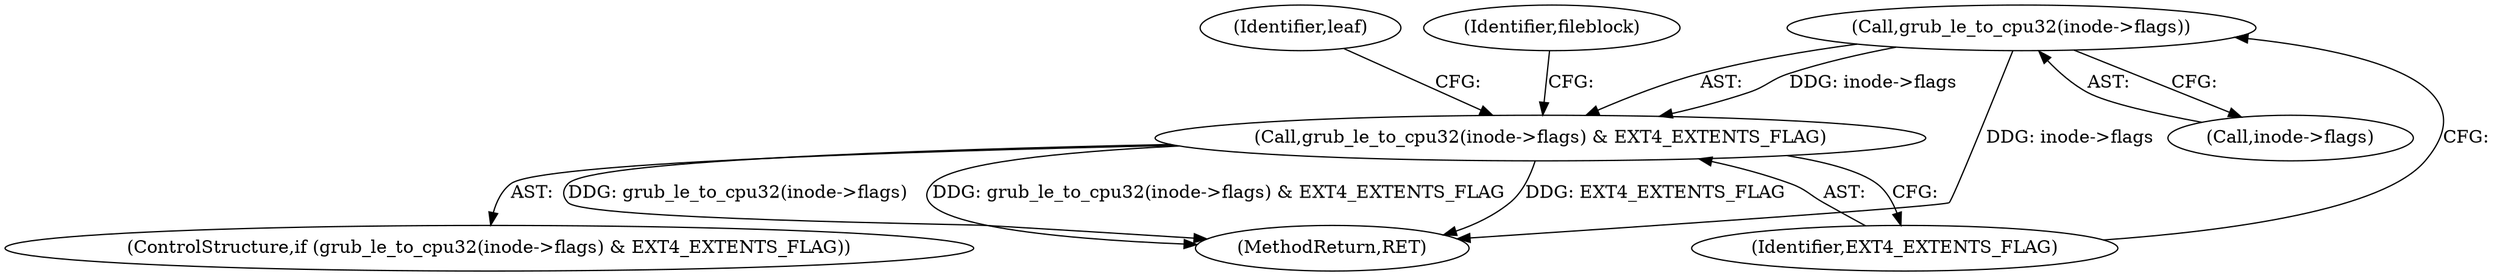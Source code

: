 digraph "0_radare2_796dd28aaa6b9fa76d99c42c4d5ff8b257cc2191_1@pointer" {
"1000138" [label="(Call,grub_le_to_cpu32(inode->flags))"];
"1000137" [label="(Call,grub_le_to_cpu32(inode->flags) & EXT4_EXTENTS_FLAG)"];
"1000139" [label="(Call,inode->flags)"];
"1000263" [label="(Identifier,fileblock)"];
"1000142" [label="(Identifier,EXT4_EXTENTS_FLAG)"];
"1000428" [label="(MethodReturn,RET)"];
"1000138" [label="(Call,grub_le_to_cpu32(inode->flags))"];
"1000149" [label="(Identifier,leaf)"];
"1000137" [label="(Call,grub_le_to_cpu32(inode->flags) & EXT4_EXTENTS_FLAG)"];
"1000136" [label="(ControlStructure,if (grub_le_to_cpu32(inode->flags) & EXT4_EXTENTS_FLAG))"];
"1000138" -> "1000137"  [label="AST: "];
"1000138" -> "1000139"  [label="CFG: "];
"1000139" -> "1000138"  [label="AST: "];
"1000142" -> "1000138"  [label="CFG: "];
"1000138" -> "1000428"  [label="DDG: inode->flags"];
"1000138" -> "1000137"  [label="DDG: inode->flags"];
"1000137" -> "1000136"  [label="AST: "];
"1000137" -> "1000142"  [label="CFG: "];
"1000142" -> "1000137"  [label="AST: "];
"1000149" -> "1000137"  [label="CFG: "];
"1000263" -> "1000137"  [label="CFG: "];
"1000137" -> "1000428"  [label="DDG: EXT4_EXTENTS_FLAG"];
"1000137" -> "1000428"  [label="DDG: grub_le_to_cpu32(inode->flags)"];
"1000137" -> "1000428"  [label="DDG: grub_le_to_cpu32(inode->flags) & EXT4_EXTENTS_FLAG"];
}

